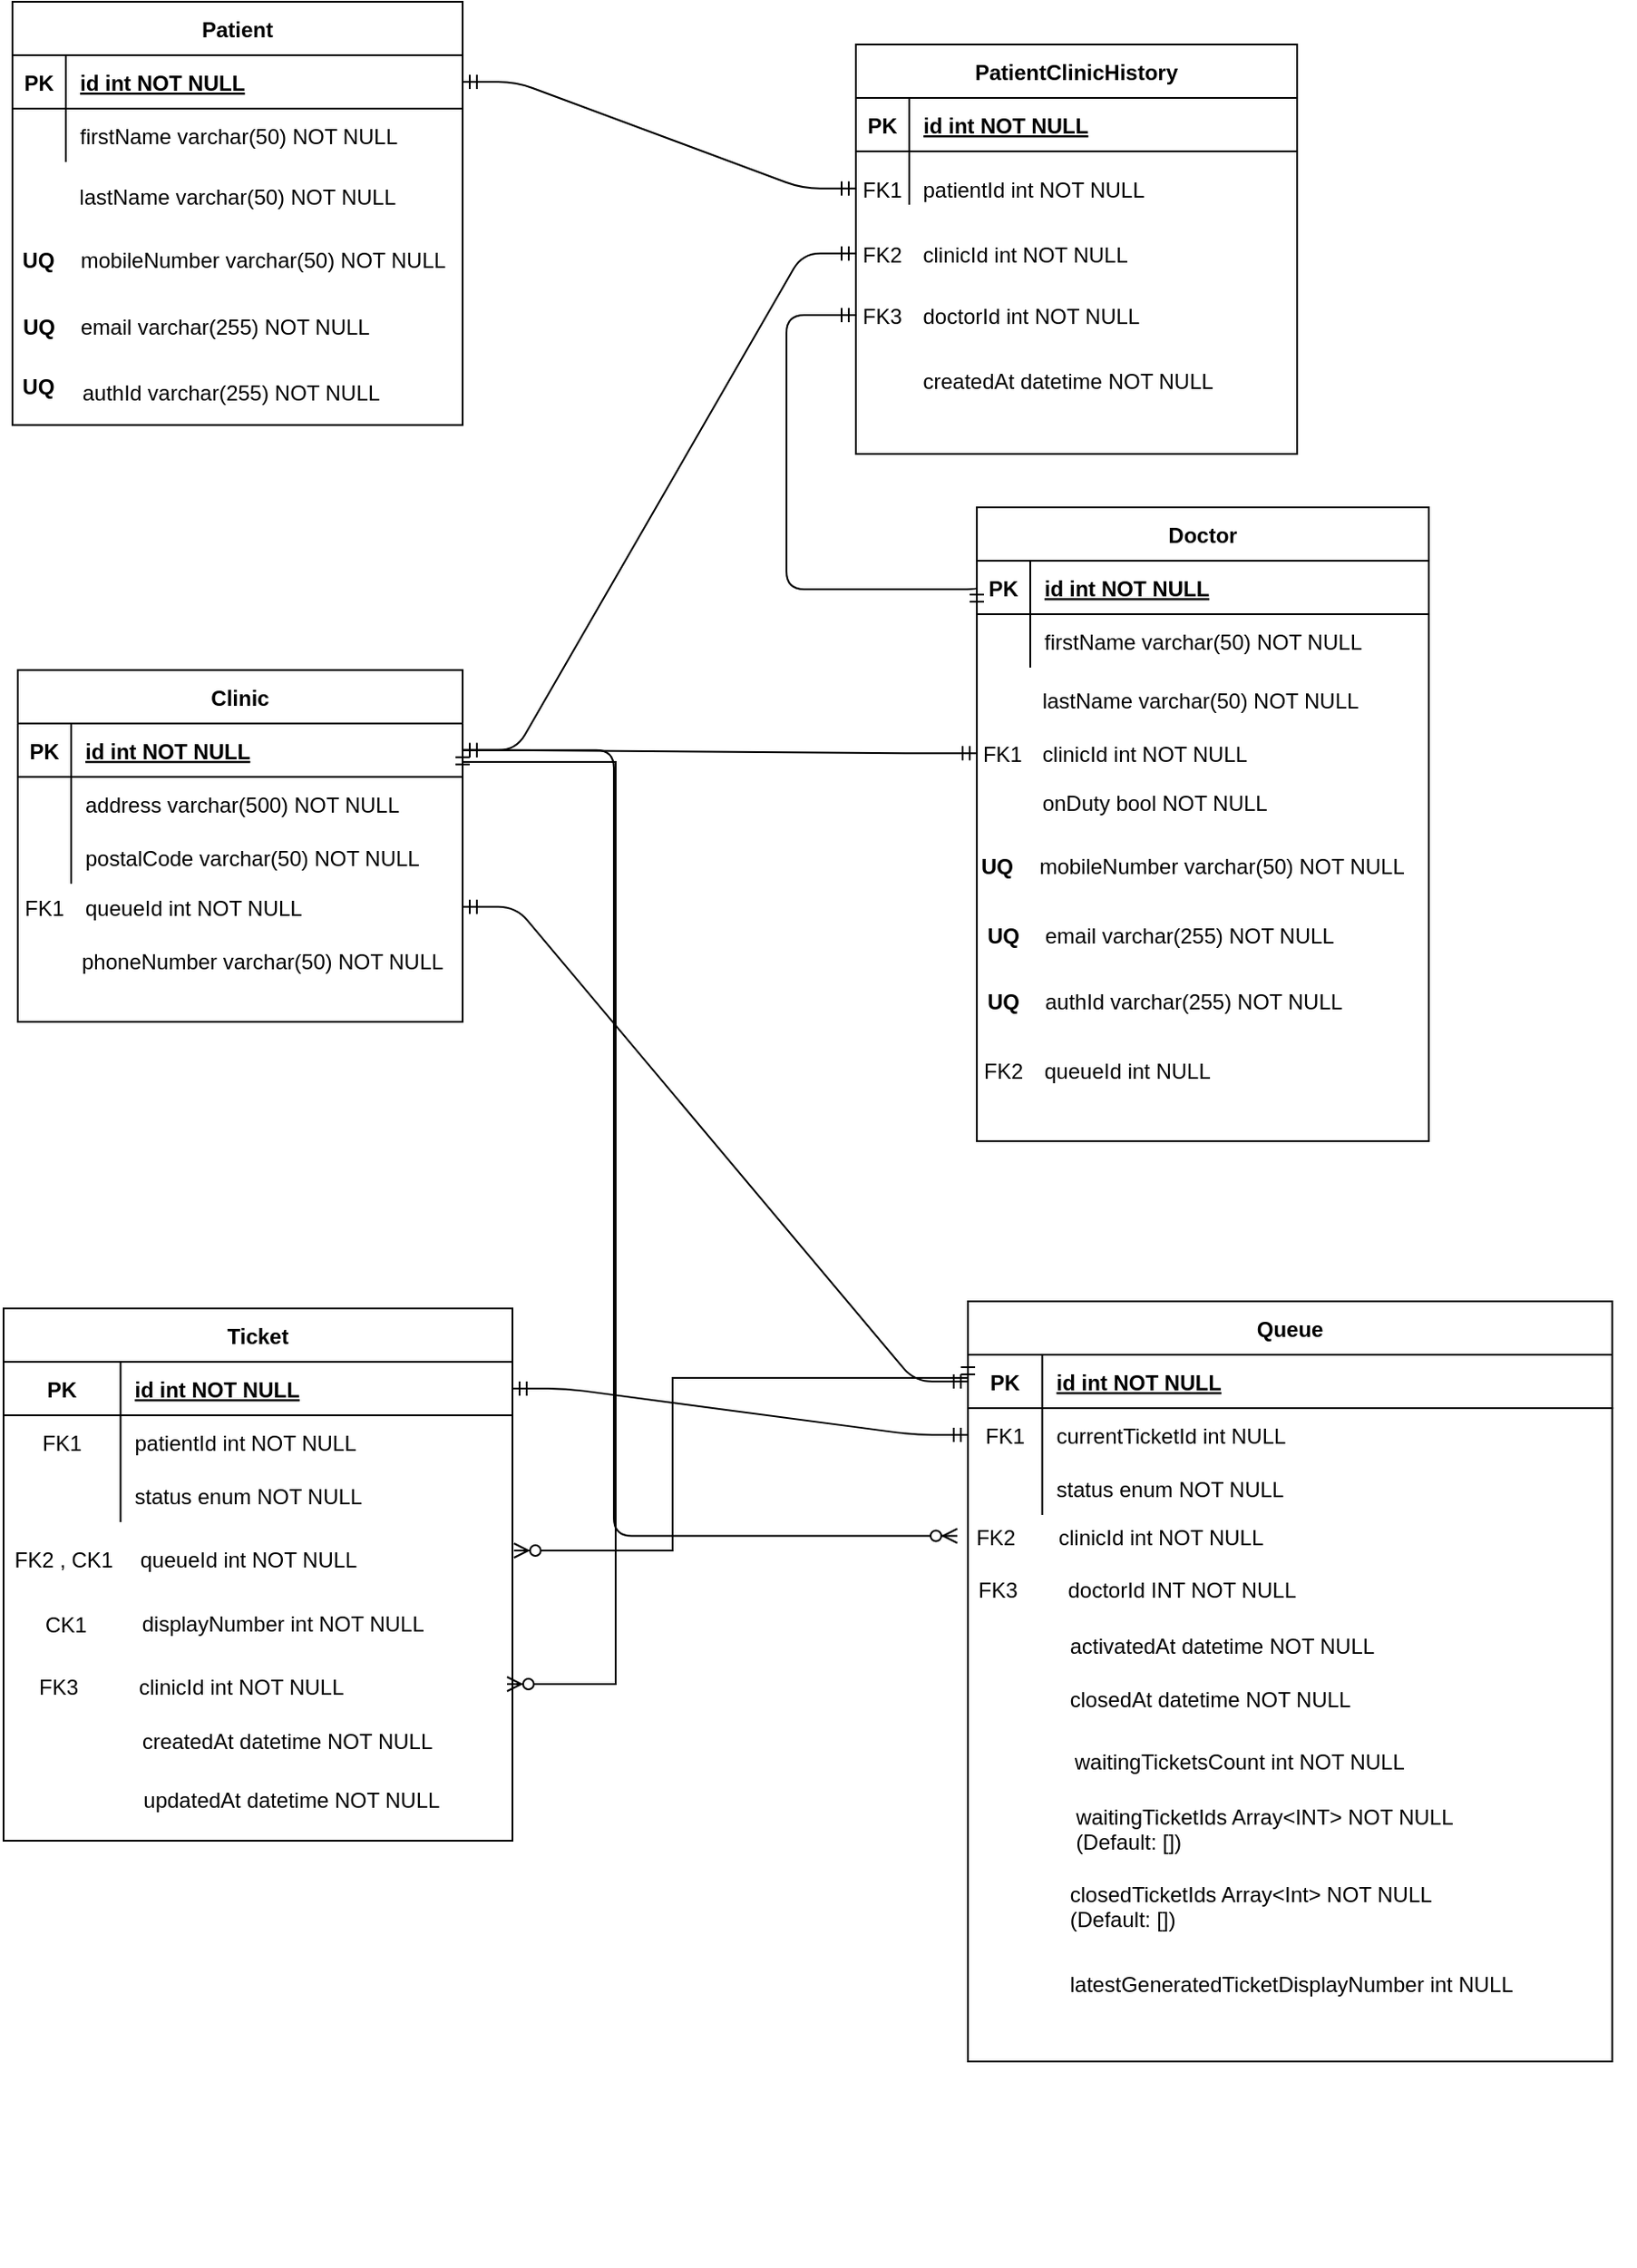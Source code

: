 <mxfile version="14.6.9" type="device"><diagram id="R2lEEEUBdFMjLlhIrx00" name="Page-1"><mxGraphModel dx="1426" dy="803" grid="0" gridSize="10" guides="1" tooltips="1" connect="1" arrows="1" fold="1" page="1" pageScale="1" pageWidth="3300" pageHeight="4681" background="none" math="0" shadow="0" extFonts="Permanent Marker^https://fonts.googleapis.com/css?family=Permanent+Marker"><root><mxCell id="0"/><mxCell id="1" parent="0"/><mxCell id="0xc66y111CtI0lc8dVSm-41" value="" style="group" parent="1" vertex="1" connectable="0"><mxGeometry x="582" y="332" width="255" height="417" as="geometry"/></mxCell><mxCell id="C-vyLk0tnHw3VtMMgP7b-13" value="Doctor" style="shape=table;startSize=30;container=1;collapsible=1;childLayout=tableLayout;fixedRows=1;rowLines=0;fontStyle=1;align=center;resizeLast=1;" parent="0xc66y111CtI0lc8dVSm-41" vertex="1"><mxGeometry width="254" height="356" as="geometry"/></mxCell><mxCell id="C-vyLk0tnHw3VtMMgP7b-14" value="" style="shape=partialRectangle;collapsible=0;dropTarget=0;pointerEvents=0;fillColor=none;points=[[0,0.5],[1,0.5]];portConstraint=eastwest;top=0;left=0;right=0;bottom=1;" parent="C-vyLk0tnHw3VtMMgP7b-13" vertex="1"><mxGeometry y="30" width="254" height="30" as="geometry"/></mxCell><mxCell id="C-vyLk0tnHw3VtMMgP7b-15" value="PK" style="shape=partialRectangle;overflow=hidden;connectable=0;fillColor=none;top=0;left=0;bottom=0;right=0;fontStyle=1;" parent="C-vyLk0tnHw3VtMMgP7b-14" vertex="1"><mxGeometry width="30" height="30" as="geometry"/></mxCell><mxCell id="C-vyLk0tnHw3VtMMgP7b-16" value="id int NOT NULL " style="shape=partialRectangle;overflow=hidden;connectable=0;fillColor=none;top=0;left=0;bottom=0;right=0;align=left;spacingLeft=6;fontStyle=5;" parent="C-vyLk0tnHw3VtMMgP7b-14" vertex="1"><mxGeometry x="30" width="224" height="30" as="geometry"/></mxCell><mxCell id="C-vyLk0tnHw3VtMMgP7b-17" value="" style="shape=partialRectangle;collapsible=0;dropTarget=0;pointerEvents=0;fillColor=none;points=[[0,0.5],[1,0.5]];portConstraint=eastwest;top=0;left=0;right=0;bottom=0;" parent="C-vyLk0tnHw3VtMMgP7b-13" vertex="1"><mxGeometry y="60" width="254" height="30" as="geometry"/></mxCell><mxCell id="C-vyLk0tnHw3VtMMgP7b-18" value="" style="shape=partialRectangle;overflow=hidden;connectable=0;fillColor=none;top=0;left=0;bottom=0;right=0;" parent="C-vyLk0tnHw3VtMMgP7b-17" vertex="1"><mxGeometry width="30" height="30" as="geometry"/></mxCell><mxCell id="C-vyLk0tnHw3VtMMgP7b-19" value="firstName varchar(50) NOT NULL" style="shape=partialRectangle;overflow=hidden;connectable=0;fillColor=none;top=0;left=0;bottom=0;right=0;align=left;spacingLeft=6;" parent="C-vyLk0tnHw3VtMMgP7b-17" vertex="1"><mxGeometry x="30" width="224" height="30" as="geometry"/></mxCell><mxCell id="0xc66y111CtI0lc8dVSm-70" value="" style="shape=partialRectangle;collapsible=0;dropTarget=0;pointerEvents=0;fillColor=none;points=[[0,0.5],[1,0.5]];portConstraint=eastwest;top=0;left=0;right=0;bottom=0;" parent="0xc66y111CtI0lc8dVSm-41" vertex="1"><mxGeometry y="202.524" width="250.0" height="54.736" as="geometry"/></mxCell><mxCell id="0xc66y111CtI0lc8dVSm-71" value="" style="shape=partialRectangle;overflow=hidden;connectable=0;fillColor=none;top=0;left=0;bottom=0;right=0;" parent="0xc66y111CtI0lc8dVSm-70" vertex="1"><mxGeometry width="30.0" height="54.736" as="geometry"/></mxCell><mxCell id="0xc66y111CtI0lc8dVSm-72" value="onDuty bool NOT NULL" style="shape=partialRectangle;overflow=hidden;connectable=0;fillColor=none;top=0;left=0;bottom=0;right=0;align=left;spacingLeft=6;" parent="0xc66y111CtI0lc8dVSm-41" vertex="1"><mxGeometry x="28.84" y="149" width="220" height="33" as="geometry"/></mxCell><mxCell id="m4LKJINnu7kDZ9UjBadk-30" value="lastName varchar(50) NOT NULL" style="shape=partialRectangle;overflow=hidden;connectable=0;fillColor=none;top=0;left=0;bottom=0;right=0;align=left;spacingLeft=6;" parent="0xc66y111CtI0lc8dVSm-41" vertex="1"><mxGeometry x="28.84" y="92" width="210.16" height="32.3" as="geometry"/></mxCell><mxCell id="0xc66y111CtI0lc8dVSm-27" value="" style="shape=partialRectangle;collapsible=0;dropTarget=0;pointerEvents=0;fillColor=none;points=[[0,0.5],[1,0.5]];portConstraint=eastwest;top=0;left=0;right=0;bottom=0;" parent="0xc66y111CtI0lc8dVSm-41" vertex="1"><mxGeometry y="119.32" width="241" height="37.68" as="geometry"/></mxCell><mxCell id="0xc66y111CtI0lc8dVSm-28" value="FK1" style="shape=partialRectangle;overflow=hidden;connectable=0;fillColor=none;top=0;left=0;bottom=0;right=0;" parent="0xc66y111CtI0lc8dVSm-27" vertex="1"><mxGeometry width="28.92" height="37.68" as="geometry"/></mxCell><mxCell id="0xc66y111CtI0lc8dVSm-29" value="clinicId int NOT NULL" style="shape=partialRectangle;overflow=hidden;connectable=0;fillColor=none;top=0;left=0;bottom=0;right=0;align=left;spacingLeft=6;" parent="0xc66y111CtI0lc8dVSm-27" vertex="1"><mxGeometry x="28.92" width="212.08" height="37.68" as="geometry"/></mxCell><mxCell id="m4LKJINnu7kDZ9UjBadk-37" value="" style="group" parent="0xc66y111CtI0lc8dVSm-41" vertex="1" connectable="0"><mxGeometry x="-3.48" y="182" width="252.32" height="38" as="geometry"/></mxCell><mxCell id="m4LKJINnu7kDZ9UjBadk-34" value="UQ" style="shape=partialRectangle;overflow=hidden;connectable=0;fillColor=none;top=0;left=0;bottom=0;right=0;fontStyle=1;" parent="m4LKJINnu7kDZ9UjBadk-37" vertex="1"><mxGeometry y="3.744" width="30.0" height="30.522" as="geometry"/></mxCell><mxCell id="m4LKJINnu7kDZ9UjBadk-31" value="mobileNumber varchar(50) NOT NULL" style="shape=partialRectangle;overflow=hidden;connectable=0;fillColor=none;top=0;left=0;bottom=0;right=0;align=left;spacingLeft=6;" parent="m4LKJINnu7kDZ9UjBadk-37" vertex="1"><mxGeometry x="30.68" width="221.64" height="38.0" as="geometry"/></mxCell><mxCell id="m4LKJINnu7kDZ9UjBadk-38" value="" style="group" parent="0xc66y111CtI0lc8dVSm-41" vertex="1" connectable="0"><mxGeometry y="220" width="252" height="40" as="geometry"/></mxCell><mxCell id="m4LKJINnu7kDZ9UjBadk-35" value="UQ" style="shape=partialRectangle;overflow=hidden;connectable=0;fillColor=none;top=0;left=0;bottom=0;right=0;fontStyle=1;" parent="m4LKJINnu7kDZ9UjBadk-38" vertex="1"><mxGeometry y="3.941" width="30.0" height="32.129" as="geometry"/></mxCell><mxCell id="m4LKJINnu7kDZ9UjBadk-32" value="email varchar(255) NOT NULL" style="shape=partialRectangle;overflow=hidden;connectable=0;fillColor=none;top=0;left=0;bottom=0;right=0;align=left;spacingLeft=6;" parent="m4LKJINnu7kDZ9UjBadk-38" vertex="1"><mxGeometry x="30.36" width="221.64" height="40.0" as="geometry"/></mxCell><mxCell id="m4LKJINnu7kDZ9UjBadk-40" value="" style="group" parent="0xc66y111CtI0lc8dVSm-41" vertex="1" connectable="0"><mxGeometry y="257.26" width="252" height="39.74" as="geometry"/></mxCell><mxCell id="m4LKJINnu7kDZ9UjBadk-41" value="UQ" style="shape=partialRectangle;overflow=hidden;connectable=0;fillColor=none;top=0;left=0;bottom=0;right=0;fontStyle=1;" parent="m4LKJINnu7kDZ9UjBadk-40" vertex="1"><mxGeometry y="3.915" width="30.0" height="31.92" as="geometry"/></mxCell><mxCell id="m4LKJINnu7kDZ9UjBadk-42" value="authId varchar(255) NOT NULL" style="shape=partialRectangle;overflow=hidden;connectable=0;fillColor=none;top=0;left=0;bottom=0;right=0;align=left;spacingLeft=6;" parent="m4LKJINnu7kDZ9UjBadk-40" vertex="1"><mxGeometry x="30.36" width="221.64" height="39.74" as="geometry"/></mxCell><mxCell id="JyxU0zT48gRpQ07B7Smg-12" value="" style="shape=partialRectangle;collapsible=0;dropTarget=0;pointerEvents=0;fillColor=none;points=[[0,0.5],[1,0.5]];portConstraint=eastwest;top=0;left=0;right=0;bottom=0;" parent="0xc66y111CtI0lc8dVSm-41" vertex="1"><mxGeometry y="297.004" width="250.0" height="37.642" as="geometry"/></mxCell><mxCell id="JyxU0zT48gRpQ07B7Smg-13" value="FK2" style="shape=partialRectangle;overflow=hidden;connectable=0;fillColor=none;top=0;left=0;bottom=0;right=0;" parent="JyxU0zT48gRpQ07B7Smg-12" vertex="1"><mxGeometry width="30.0" height="37.642" as="geometry"/></mxCell><mxCell id="JyxU0zT48gRpQ07B7Smg-14" value="queueId int NULL" style="shape=partialRectangle;overflow=hidden;connectable=0;fillColor=none;top=0;left=0;bottom=0;right=0;align=left;spacingLeft=6;" parent="JyxU0zT48gRpQ07B7Smg-12" vertex="1"><mxGeometry x="30.0" width="220.0" height="37.642" as="geometry"/></mxCell><mxCell id="0xc66y111CtI0lc8dVSm-45" value="" style="group" parent="1" vertex="1" connectable="0"><mxGeometry x="42" y="450" width="251" height="171" as="geometry"/></mxCell><mxCell id="0tW-uHrBSoUEflWpBn4L-4" value="" style="group" parent="0xc66y111CtI0lc8dVSm-45" vertex="1" connectable="0"><mxGeometry x="-1" y="-26.563" width="252" height="197.563" as="geometry"/></mxCell><mxCell id="C-vyLk0tnHw3VtMMgP7b-2" value="Clinic" style="shape=table;startSize=30;container=1;collapsible=1;childLayout=tableLayout;fixedRows=1;rowLines=0;fontStyle=1;align=center;resizeLast=1;" parent="0tW-uHrBSoUEflWpBn4L-4" vertex="1"><mxGeometry x="2" width="250" height="197.563" as="geometry"/></mxCell><mxCell id="C-vyLk0tnHw3VtMMgP7b-3" value="" style="shape=partialRectangle;collapsible=0;dropTarget=0;pointerEvents=0;fillColor=none;points=[[0,0.5],[1,0.5]];portConstraint=eastwest;top=0;left=0;right=0;bottom=1;" parent="C-vyLk0tnHw3VtMMgP7b-2" vertex="1"><mxGeometry y="30" width="250" height="30" as="geometry"/></mxCell><mxCell id="C-vyLk0tnHw3VtMMgP7b-4" value="PK" style="shape=partialRectangle;overflow=hidden;connectable=0;fillColor=none;top=0;left=0;bottom=0;right=0;fontStyle=1;" parent="C-vyLk0tnHw3VtMMgP7b-3" vertex="1"><mxGeometry width="30" height="30" as="geometry"/></mxCell><mxCell id="C-vyLk0tnHw3VtMMgP7b-5" value="id int NOT NULL " style="shape=partialRectangle;overflow=hidden;connectable=0;fillColor=none;top=0;left=0;bottom=0;right=0;align=left;spacingLeft=6;fontStyle=5;" parent="C-vyLk0tnHw3VtMMgP7b-3" vertex="1"><mxGeometry x="30" width="220" height="30" as="geometry"/></mxCell><mxCell id="C-vyLk0tnHw3VtMMgP7b-6" value="" style="shape=partialRectangle;collapsible=0;dropTarget=0;pointerEvents=0;fillColor=none;points=[[0,0.5],[1,0.5]];portConstraint=eastwest;top=0;left=0;right=0;bottom=0;" parent="C-vyLk0tnHw3VtMMgP7b-2" vertex="1"><mxGeometry y="60" width="250" height="30" as="geometry"/></mxCell><mxCell id="C-vyLk0tnHw3VtMMgP7b-7" value="" style="shape=partialRectangle;overflow=hidden;connectable=0;fillColor=none;top=0;left=0;bottom=0;right=0;" parent="C-vyLk0tnHw3VtMMgP7b-6" vertex="1"><mxGeometry width="30" height="30" as="geometry"/></mxCell><mxCell id="C-vyLk0tnHw3VtMMgP7b-8" value="address varchar(500) NOT NULL" style="shape=partialRectangle;overflow=hidden;connectable=0;fillColor=none;top=0;left=0;bottom=0;right=0;align=left;spacingLeft=6;" parent="C-vyLk0tnHw3VtMMgP7b-6" vertex="1"><mxGeometry x="30" width="220" height="30" as="geometry"/></mxCell><mxCell id="C-vyLk0tnHw3VtMMgP7b-9" value="" style="shape=partialRectangle;collapsible=0;dropTarget=0;pointerEvents=0;fillColor=none;points=[[0,0.5],[1,0.5]];portConstraint=eastwest;top=0;left=0;right=0;bottom=0;" parent="C-vyLk0tnHw3VtMMgP7b-2" vertex="1"><mxGeometry y="90" width="250" height="30" as="geometry"/></mxCell><mxCell id="C-vyLk0tnHw3VtMMgP7b-10" value="" style="shape=partialRectangle;overflow=hidden;connectable=0;fillColor=none;top=0;left=0;bottom=0;right=0;" parent="C-vyLk0tnHw3VtMMgP7b-9" vertex="1"><mxGeometry width="30" height="30" as="geometry"/></mxCell><mxCell id="C-vyLk0tnHw3VtMMgP7b-11" value="postalCode varchar(50) NOT NULL" style="shape=partialRectangle;overflow=hidden;connectable=0;fillColor=none;top=0;left=0;bottom=0;right=0;align=left;spacingLeft=6;" parent="C-vyLk0tnHw3VtMMgP7b-9" vertex="1"><mxGeometry x="30" width="220" height="30" as="geometry"/></mxCell><mxCell id="0tW-uHrBSoUEflWpBn4L-1" value="" style="shape=partialRectangle;collapsible=0;dropTarget=0;pointerEvents=0;fillColor=none;points=[[0,0.5],[1,0.5]];portConstraint=eastwest;top=0;left=0;right=0;bottom=0;" parent="0tW-uHrBSoUEflWpBn4L-4" vertex="1"><mxGeometry y="148.563" width="250" height="29.341" as="geometry"/></mxCell><mxCell id="0tW-uHrBSoUEflWpBn4L-2" value="" style="shape=partialRectangle;overflow=hidden;connectable=0;fillColor=none;top=0;left=0;bottom=0;right=0;" parent="0tW-uHrBSoUEflWpBn4L-1" vertex="1"><mxGeometry width="30" height="29.341" as="geometry"/></mxCell><mxCell id="0tW-uHrBSoUEflWpBn4L-3" value="phoneNumber varchar(50) NOT NULL" style="shape=partialRectangle;overflow=hidden;connectable=0;fillColor=none;top=0;left=0;bottom=0;right=0;align=left;spacingLeft=6;" parent="0tW-uHrBSoUEflWpBn4L-1" vertex="1"><mxGeometry x="30" width="220" height="29.341" as="geometry"/></mxCell><mxCell id="0xc66y111CtI0lc8dVSm-46" value="" style="shape=partialRectangle;collapsible=0;dropTarget=0;pointerEvents=0;fillColor=none;points=[[0,0.5],[1,0.5]];portConstraint=eastwest;top=0;left=0;right=0;bottom=0;" parent="0tW-uHrBSoUEflWpBn4L-4" vertex="1"><mxGeometry x="2" y="117.37" width="250" height="31.194" as="geometry"/></mxCell><mxCell id="0xc66y111CtI0lc8dVSm-47" value="FK1" style="shape=partialRectangle;overflow=hidden;connectable=0;fillColor=none;top=0;left=0;bottom=0;right=0;" parent="0xc66y111CtI0lc8dVSm-46" vertex="1"><mxGeometry width="30" height="31.194" as="geometry"/></mxCell><mxCell id="0xc66y111CtI0lc8dVSm-48" value="queueId int NOT NULL" style="shape=partialRectangle;overflow=hidden;connectable=0;fillColor=none;top=0;left=0;bottom=0;right=0;align=left;spacingLeft=6;" parent="0xc66y111CtI0lc8dVSm-46" vertex="1"><mxGeometry x="30" width="220" height="31.194" as="geometry"/></mxCell><mxCell id="0xc66y111CtI0lc8dVSm-55" value="" style="group" parent="1" vertex="1" connectable="0"><mxGeometry x="514" y="72" width="248" height="230.0" as="geometry"/></mxCell><mxCell id="m4LKJINnu7kDZ9UjBadk-14" value="" style="group" parent="0xc66y111CtI0lc8dVSm-55" vertex="1" connectable="0"><mxGeometry width="248" height="230.0" as="geometry"/></mxCell><mxCell id="0xc66y111CtI0lc8dVSm-31" value="PatientClinicHistory" style="shape=table;startSize=30;container=1;collapsible=1;childLayout=tableLayout;fixedRows=1;rowLines=0;fontStyle=1;align=center;resizeLast=1;" parent="m4LKJINnu7kDZ9UjBadk-14" vertex="1"><mxGeometry width="248" height="230.0" as="geometry"/></mxCell><mxCell id="0xc66y111CtI0lc8dVSm-32" value="" style="shape=partialRectangle;collapsible=0;dropTarget=0;pointerEvents=0;fillColor=none;points=[[0,0.5],[1,0.5]];portConstraint=eastwest;top=0;left=0;right=0;bottom=1;" parent="0xc66y111CtI0lc8dVSm-31" vertex="1"><mxGeometry y="30" width="248" height="30" as="geometry"/></mxCell><mxCell id="0xc66y111CtI0lc8dVSm-33" value="PK" style="shape=partialRectangle;overflow=hidden;connectable=0;fillColor=none;top=0;left=0;bottom=0;right=0;fontStyle=1;" parent="0xc66y111CtI0lc8dVSm-32" vertex="1"><mxGeometry width="30" height="30" as="geometry"/></mxCell><mxCell id="0xc66y111CtI0lc8dVSm-34" value="id int NOT NULL " style="shape=partialRectangle;overflow=hidden;connectable=0;fillColor=none;top=0;left=0;bottom=0;right=0;align=left;spacingLeft=6;fontStyle=5;" parent="0xc66y111CtI0lc8dVSm-32" vertex="1"><mxGeometry x="30" width="218" height="30" as="geometry"/></mxCell><mxCell id="0xc66y111CtI0lc8dVSm-35" value="" style="shape=partialRectangle;collapsible=0;dropTarget=0;pointerEvents=0;fillColor=none;points=[[0,0.5],[1,0.5]];portConstraint=eastwest;top=0;left=0;right=0;bottom=0;" parent="0xc66y111CtI0lc8dVSm-31" vertex="1"><mxGeometry y="60" width="248" height="30" as="geometry"/></mxCell><mxCell id="0xc66y111CtI0lc8dVSm-36" value="" style="shape=partialRectangle;overflow=hidden;connectable=0;fillColor=none;top=0;left=0;bottom=0;right=0;" parent="0xc66y111CtI0lc8dVSm-35" vertex="1"><mxGeometry width="30" height="30" as="geometry"/></mxCell><mxCell id="0xc66y111CtI0lc8dVSm-37" value="" style="shape=partialRectangle;overflow=hidden;connectable=0;fillColor=none;top=0;left=0;bottom=0;right=0;align=left;spacingLeft=6;" parent="0xc66y111CtI0lc8dVSm-35" vertex="1"><mxGeometry x="30" width="218" height="30" as="geometry"/></mxCell><mxCell id="0xc66y111CtI0lc8dVSm-49" value="" style="shape=partialRectangle;collapsible=0;dropTarget=0;pointerEvents=0;fillColor=none;points=[[0,0.5],[1,0.5]];portConstraint=eastwest;top=0;left=0;right=0;bottom=0;" parent="m4LKJINnu7kDZ9UjBadk-14" vertex="1"><mxGeometry y="60.995" width="248" height="39.719" as="geometry"/></mxCell><mxCell id="0xc66y111CtI0lc8dVSm-50" value="FK1" style="shape=partialRectangle;overflow=hidden;connectable=0;fillColor=none;top=0;left=0;bottom=0;right=0;" parent="0xc66y111CtI0lc8dVSm-49" vertex="1"><mxGeometry width="29.76" height="39.719" as="geometry"/></mxCell><mxCell id="0xc66y111CtI0lc8dVSm-51" value="patientId int NOT NULL" style="shape=partialRectangle;overflow=hidden;connectable=0;fillColor=none;top=0;left=0;bottom=0;right=0;align=left;spacingLeft=6;" parent="0xc66y111CtI0lc8dVSm-49" vertex="1"><mxGeometry x="29.76" width="218.24" height="39.719" as="geometry"/></mxCell><mxCell id="0xc66y111CtI0lc8dVSm-52" value="" style="shape=partialRectangle;collapsible=0;dropTarget=0;pointerEvents=0;fillColor=none;points=[[0,0.5],[1,0.5]];portConstraint=eastwest;top=0;left=0;right=0;bottom=0;" parent="m4LKJINnu7kDZ9UjBadk-14" vertex="1"><mxGeometry y="100.714" width="248" height="33.253" as="geometry"/></mxCell><mxCell id="0xc66y111CtI0lc8dVSm-53" value="FK2" style="shape=partialRectangle;overflow=hidden;connectable=0;fillColor=none;top=0;left=0;bottom=0;right=0;" parent="0xc66y111CtI0lc8dVSm-52" vertex="1"><mxGeometry width="29.76" height="33.253" as="geometry"/></mxCell><mxCell id="0xc66y111CtI0lc8dVSm-54" value="clinicId int NOT NULL" style="shape=partialRectangle;overflow=hidden;connectable=0;fillColor=none;top=0;left=0;bottom=0;right=0;align=left;spacingLeft=6;" parent="0xc66y111CtI0lc8dVSm-52" vertex="1"><mxGeometry x="29.76" width="218.24" height="33.253" as="geometry"/></mxCell><mxCell id="0xc66y111CtI0lc8dVSm-85" value="" style="shape=partialRectangle;collapsible=0;dropTarget=0;pointerEvents=0;fillColor=none;points=[[0,0.5],[1,0.5]];portConstraint=eastwest;top=0;left=0;right=0;bottom=0;" parent="m4LKJINnu7kDZ9UjBadk-14" vertex="1"><mxGeometry y="133.967" width="248" height="36.024" as="geometry"/></mxCell><mxCell id="0xc66y111CtI0lc8dVSm-86" value="FK3" style="shape=partialRectangle;overflow=hidden;connectable=0;fillColor=none;top=0;left=0;bottom=0;right=0;" parent="0xc66y111CtI0lc8dVSm-85" vertex="1"><mxGeometry width="29.76" height="36.024" as="geometry"/></mxCell><mxCell id="0xc66y111CtI0lc8dVSm-87" value="doctorId int NOT NULL" style="shape=partialRectangle;overflow=hidden;connectable=0;fillColor=none;top=0;left=0;bottom=0;right=0;align=left;spacingLeft=6;" parent="0xc66y111CtI0lc8dVSm-85" vertex="1"><mxGeometry x="29.76" width="218.24" height="36.024" as="geometry"/></mxCell><mxCell id="m4LKJINnu7kDZ9UjBadk-11" value="" style="shape=partialRectangle;collapsible=0;dropTarget=0;pointerEvents=0;fillColor=none;points=[[0,0.5],[1,0.5]];portConstraint=eastwest;top=0;left=0;right=0;bottom=0;" parent="m4LKJINnu7kDZ9UjBadk-14" vertex="1"><mxGeometry y="173.001" width="248" height="31.406" as="geometry"/></mxCell><mxCell id="m4LKJINnu7kDZ9UjBadk-12" value="" style="shape=partialRectangle;overflow=hidden;connectable=0;fillColor=none;top=0;left=0;bottom=0;right=0;" parent="m4LKJINnu7kDZ9UjBadk-11" vertex="1"><mxGeometry width="29.76" height="31.406" as="geometry"/></mxCell><mxCell id="m4LKJINnu7kDZ9UjBadk-13" value="createdAt datetime NOT NULL" style="shape=partialRectangle;overflow=hidden;connectable=0;fillColor=none;top=0;left=0;bottom=0;right=0;align=left;spacingLeft=6;" parent="m4LKJINnu7kDZ9UjBadk-11" vertex="1"><mxGeometry x="29.76" width="218.24" height="31.406" as="geometry"/></mxCell><mxCell id="0xc66y111CtI0lc8dVSm-56" value="" style="group" parent="1" vertex="1" connectable="0"><mxGeometry x="577" y="778" width="374" height="427" as="geometry"/></mxCell><mxCell id="0xc66y111CtI0lc8dVSm-57" value="Queue" style="shape=table;startSize=30;container=1;collapsible=1;childLayout=tableLayout;fixedRows=1;rowLines=0;fontStyle=1;align=center;resizeLast=1;" parent="0xc66y111CtI0lc8dVSm-56" vertex="1"><mxGeometry width="362.113" height="426.997" as="geometry"/></mxCell><mxCell id="0xc66y111CtI0lc8dVSm-58" value="" style="shape=partialRectangle;collapsible=0;dropTarget=0;pointerEvents=0;fillColor=none;points=[[0,0.5],[1,0.5]];portConstraint=eastwest;top=0;left=0;right=0;bottom=1;" parent="0xc66y111CtI0lc8dVSm-57" vertex="1"><mxGeometry y="30" width="362.113" height="30" as="geometry"/></mxCell><mxCell id="0xc66y111CtI0lc8dVSm-59" value="PK" style="shape=partialRectangle;overflow=hidden;connectable=0;fillColor=none;top=0;left=0;bottom=0;right=0;fontStyle=1;" parent="0xc66y111CtI0lc8dVSm-58" vertex="1"><mxGeometry width="41.75" height="30" as="geometry"/></mxCell><mxCell id="0xc66y111CtI0lc8dVSm-60" value="id int NOT NULL " style="shape=partialRectangle;overflow=hidden;connectable=0;fillColor=none;top=0;left=0;bottom=0;right=0;align=left;spacingLeft=6;fontStyle=5;" parent="0xc66y111CtI0lc8dVSm-58" vertex="1"><mxGeometry x="41.75" width="320.363" height="30" as="geometry"/></mxCell><mxCell id="0xc66y111CtI0lc8dVSm-61" value="" style="shape=partialRectangle;collapsible=0;dropTarget=0;pointerEvents=0;fillColor=none;points=[[0,0.5],[1,0.5]];portConstraint=eastwest;top=0;left=0;right=0;bottom=0;" parent="0xc66y111CtI0lc8dVSm-57" vertex="1"><mxGeometry y="60" width="362.113" height="30" as="geometry"/></mxCell><mxCell id="0xc66y111CtI0lc8dVSm-62" value="FK1" style="shape=partialRectangle;overflow=hidden;connectable=0;fillColor=none;top=0;left=0;bottom=0;right=0;" parent="0xc66y111CtI0lc8dVSm-61" vertex="1"><mxGeometry width="41.75" height="30" as="geometry"/></mxCell><mxCell id="0xc66y111CtI0lc8dVSm-63" value="currentTicketId int NULL" style="shape=partialRectangle;overflow=hidden;connectable=0;fillColor=none;top=0;left=0;bottom=0;right=0;align=left;spacingLeft=6;" parent="0xc66y111CtI0lc8dVSm-61" vertex="1"><mxGeometry x="41.75" width="320.363" height="30" as="geometry"/></mxCell><mxCell id="0xc66y111CtI0lc8dVSm-64" value="" style="shape=partialRectangle;collapsible=0;dropTarget=0;pointerEvents=0;fillColor=none;points=[[0,0.5],[1,0.5]];portConstraint=eastwest;top=0;left=0;right=0;bottom=0;" parent="0xc66y111CtI0lc8dVSm-57" vertex="1"><mxGeometry y="90" width="362.113" height="30" as="geometry"/></mxCell><mxCell id="0xc66y111CtI0lc8dVSm-65" value="" style="shape=partialRectangle;overflow=hidden;connectable=0;fillColor=none;top=0;left=0;bottom=0;right=0;" parent="0xc66y111CtI0lc8dVSm-64" vertex="1"><mxGeometry width="41.75" height="30" as="geometry"/></mxCell><mxCell id="0xc66y111CtI0lc8dVSm-66" value="status enum NOT NULL" style="shape=partialRectangle;overflow=hidden;connectable=0;fillColor=none;top=0;left=0;bottom=0;right=0;align=left;spacingLeft=6;" parent="0xc66y111CtI0lc8dVSm-64" vertex="1"><mxGeometry x="41.75" width="320.363" height="30" as="geometry"/></mxCell><mxCell id="JyxU0zT48gRpQ07B7Smg-2" value="" style="shape=partialRectangle;collapsible=0;dropTarget=0;pointerEvents=0;fillColor=none;points=[[0,0.5],[1,0.5]];portConstraint=eastwest;top=0;left=0;right=0;bottom=0;" parent="0xc66y111CtI0lc8dVSm-56" vertex="1"><mxGeometry x="11.887" y="194.245" width="362.113" height="44.766" as="geometry"/></mxCell><mxCell id="JyxU0zT48gRpQ07B7Smg-78" value="" style="group" parent="0xc66y111CtI0lc8dVSm-56" vertex="1" connectable="0"><mxGeometry x="-5.997" y="106.996" width="376.641" height="49.514" as="geometry"/></mxCell><mxCell id="0xc66y111CtI0lc8dVSm-67" value="" style="shape=partialRectangle;collapsible=0;dropTarget=0;pointerEvents=0;fillColor=none;points=[[0,0.5],[1,0.5]];portConstraint=eastwest;top=0;left=0;right=0;bottom=0;" parent="JyxU0zT48gRpQ07B7Smg-78" vertex="1"><mxGeometry width="362.113" height="49.514" as="geometry"/></mxCell><mxCell id="0xc66y111CtI0lc8dVSm-68" value="FK2" style="shape=partialRectangle;overflow=hidden;connectable=0;fillColor=none;top=0;left=0;bottom=0;right=0;" parent="0xc66y111CtI0lc8dVSm-67" vertex="1"><mxGeometry width="43.454" height="49.514" as="geometry"/></mxCell><mxCell id="0xc66y111CtI0lc8dVSm-69" value="clinicId int NOT NULL" style="shape=partialRectangle;overflow=hidden;connectable=0;fillColor=none;top=0;left=0;bottom=0;right=0;align=left;spacingLeft=6;" parent="JyxU0zT48gRpQ07B7Smg-78" vertex="1"><mxGeometry x="48.981" y="5.821e-14" width="318.659" height="49.514" as="geometry"/></mxCell><mxCell id="JyxU0zT48gRpQ07B7Smg-77" value="" style="group" parent="0xc66y111CtI0lc8dVSm-56" vertex="1" connectable="0"><mxGeometry x="-3.0" y="139.004" width="361.744" height="44.765" as="geometry"/></mxCell><mxCell id="JyxU0zT48gRpQ07B7Smg-4" value="doctorId INT NOT NULL" style="shape=partialRectangle;overflow=hidden;connectable=0;fillColor=none;top=0;left=0;bottom=0;right=0;align=left;spacingLeft=6;" parent="JyxU0zT48gRpQ07B7Smg-77" vertex="1"><mxGeometry x="51.224" width="310.52" height="44.765" as="geometry"/></mxCell><mxCell id="JyxU0zT48gRpQ07B7Smg-3" value="FK3" style="shape=partialRectangle;overflow=hidden;connectable=0;fillColor=none;top=0;left=0;bottom=0;right=0;" parent="JyxU0zT48gRpQ07B7Smg-77" vertex="1"><mxGeometry width="39.768" height="44.764" as="geometry"/></mxCell><mxCell id="0tW-uHrBSoUEflWpBn4L-9" value="" style="shape=partialRectangle;collapsible=0;dropTarget=0;pointerEvents=0;fillColor=none;points=[[0,0.5],[1,0.5]];portConstraint=eastwest;top=0;left=0;right=0;bottom=0;" parent="0xc66y111CtI0lc8dVSm-56" vertex="1"><mxGeometry x="5.936" y="172.997" width="362.113" height="40.009" as="geometry"/></mxCell><mxCell id="0tW-uHrBSoUEflWpBn4L-10" value="" style="shape=partialRectangle;overflow=hidden;connectable=0;fillColor=none;top=0;left=0;bottom=0;right=0;" parent="0tW-uHrBSoUEflWpBn4L-9" vertex="1"><mxGeometry width="43.454" height="40.009" as="geometry"/></mxCell><mxCell id="0tW-uHrBSoUEflWpBn4L-11" value="activatedAt datetime NOT NULL" style="shape=partialRectangle;overflow=hidden;connectable=0;fillColor=none;top=0;left=0;bottom=0;right=0;align=left;spacingLeft=6;" parent="0tW-uHrBSoUEflWpBn4L-9" vertex="1"><mxGeometry x="43.454" width="318.659" height="40.009" as="geometry"/></mxCell><mxCell id="0tW-uHrBSoUEflWpBn4L-12" value="" style="shape=partialRectangle;collapsible=0;dropTarget=0;pointerEvents=0;fillColor=none;points=[[0,0.5],[1,0.5]];portConstraint=eastwest;top=0;left=0;right=0;bottom=0;" parent="0xc66y111CtI0lc8dVSm-56" vertex="1"><mxGeometry x="5.936" y="200.999" width="362.113" height="43.569" as="geometry"/></mxCell><mxCell id="0tW-uHrBSoUEflWpBn4L-13" value="" style="shape=partialRectangle;overflow=hidden;connectable=0;fillColor=none;top=0;left=0;bottom=0;right=0;" parent="0tW-uHrBSoUEflWpBn4L-12" vertex="1"><mxGeometry width="43.454" height="43.569" as="geometry"/></mxCell><mxCell id="0tW-uHrBSoUEflWpBn4L-14" value="closedAt datetime NOT NULL" style="shape=partialRectangle;overflow=hidden;connectable=0;fillColor=none;top=0;left=0;bottom=0;right=0;align=left;spacingLeft=6;" parent="0tW-uHrBSoUEflWpBn4L-12" vertex="1"><mxGeometry x="43.454" width="318.659" height="43.569" as="geometry"/></mxCell><mxCell id="JyxU0zT48gRpQ07B7Smg-5" value="" style="shape=partialRectangle;collapsible=0;dropTarget=0;pointerEvents=0;fillColor=none;points=[[0,0.5],[1,0.5]];portConstraint=eastwest;top=0;left=0;right=0;bottom=0;" parent="0xc66y111CtI0lc8dVSm-56" vertex="1"><mxGeometry x="8.533" y="236.002" width="362.113" height="43.569" as="geometry"/></mxCell><mxCell id="JyxU0zT48gRpQ07B7Smg-6" value="" style="shape=partialRectangle;overflow=hidden;connectable=0;fillColor=none;top=0;left=0;bottom=0;right=0;" parent="JyxU0zT48gRpQ07B7Smg-5" vertex="1"><mxGeometry width="43.454" height="43.569" as="geometry"/></mxCell><mxCell id="JyxU0zT48gRpQ07B7Smg-7" value="waitingTicketsCount int NOT NULL" style="shape=partialRectangle;overflow=hidden;connectable=0;fillColor=none;top=0;left=0;bottom=0;right=0;align=left;spacingLeft=6;" parent="JyxU0zT48gRpQ07B7Smg-5" vertex="1"><mxGeometry x="43.454" width="318.659" height="43.569" as="geometry"/></mxCell><mxCell id="JyxU0zT48gRpQ07B7Smg-79" value="" style="shape=partialRectangle;collapsible=0;dropTarget=0;pointerEvents=0;fillColor=none;points=[[0,0.5],[1,0.5]];portConstraint=eastwest;top=0;left=0;right=0;bottom=0;" parent="0xc66y111CtI0lc8dVSm-56" vertex="1"><mxGeometry x="9.235" y="274.001" width="362.113" height="43.569" as="geometry"/></mxCell><mxCell id="JyxU0zT48gRpQ07B7Smg-80" value="" style="shape=partialRectangle;overflow=hidden;connectable=0;fillColor=none;top=0;left=0;bottom=0;right=0;" parent="JyxU0zT48gRpQ07B7Smg-79" vertex="1"><mxGeometry width="43.454" height="43.569" as="geometry"/></mxCell><mxCell id="JyxU0zT48gRpQ07B7Smg-81" value="waitingTicketIds Array&lt;INT&gt; NOT NULL&#10;(Default: [])" style="shape=partialRectangle;overflow=hidden;connectable=0;fillColor=none;top=0;left=0;bottom=0;right=0;align=left;spacingLeft=6;" parent="JyxU0zT48gRpQ07B7Smg-79" vertex="1"><mxGeometry x="43.454" width="318.659" height="43.569" as="geometry"/></mxCell><mxCell id="JyxU0zT48gRpQ07B7Smg-8" value="" style="shape=partialRectangle;collapsible=0;dropTarget=0;pointerEvents=0;fillColor=none;points=[[0,0.5],[1,0.5]];portConstraint=eastwest;top=0;left=0;right=0;bottom=0;" parent="0xc66y111CtI0lc8dVSm-56" vertex="1"><mxGeometry x="5.939" y="317.572" width="362.113" height="43.569" as="geometry"/></mxCell><mxCell id="JyxU0zT48gRpQ07B7Smg-9" value="" style="shape=partialRectangle;overflow=hidden;connectable=0;fillColor=none;top=0;left=0;bottom=0;right=0;" parent="JyxU0zT48gRpQ07B7Smg-8" vertex="1"><mxGeometry width="43.454" height="43.569" as="geometry"/></mxCell><mxCell id="JyxU0zT48gRpQ07B7Smg-10" value="closedTicketIds Array&lt;Int&gt; NOT NULL&#10;(Default: [])" style="shape=partialRectangle;overflow=hidden;connectable=0;fillColor=none;top=0;left=0;bottom=0;right=0;align=left;spacingLeft=6;" parent="JyxU0zT48gRpQ07B7Smg-8" vertex="1"><mxGeometry x="43.454" width="318.659" height="43.569" as="geometry"/></mxCell><mxCell id="JyxU0zT48gRpQ07B7Smg-82" value="" style="shape=partialRectangle;collapsible=0;dropTarget=0;pointerEvents=0;fillColor=none;points=[[0,0.5],[1,0.5]];portConstraint=eastwest;top=0;left=0;right=0;bottom=0;" parent="0xc66y111CtI0lc8dVSm-56" vertex="1"><mxGeometry x="5.933" y="361.141" width="362.113" height="43.569" as="geometry"/></mxCell><mxCell id="JyxU0zT48gRpQ07B7Smg-83" value="" style="shape=partialRectangle;overflow=hidden;connectable=0;fillColor=none;top=0;left=0;bottom=0;right=0;" parent="JyxU0zT48gRpQ07B7Smg-82" vertex="1"><mxGeometry width="43.454" height="43.569" as="geometry"/></mxCell><mxCell id="JyxU0zT48gRpQ07B7Smg-84" value="latestGeneratedTicketDisplayNumber int NULL" style="shape=partialRectangle;overflow=hidden;connectable=0;fillColor=none;top=0;left=0;bottom=0;right=0;align=left;spacingLeft=6;" parent="JyxU0zT48gRpQ07B7Smg-82" vertex="1"><mxGeometry x="43.454" width="318.659" height="43.569" as="geometry"/></mxCell><mxCell id="0xc66y111CtI0lc8dVSm-76" value="" style="group" parent="1" vertex="1" connectable="0"><mxGeometry x="35" y="782" width="410" height="537.78" as="geometry"/></mxCell><mxCell id="0xc66y111CtI0lc8dVSm-8" value="Ticket" style="shape=table;startSize=30;container=1;collapsible=1;childLayout=tableLayout;fixedRows=1;rowLines=0;fontStyle=1;align=center;resizeLast=1;" parent="0xc66y111CtI0lc8dVSm-76" vertex="1"><mxGeometry width="285.997" height="299" as="geometry"/></mxCell><mxCell id="0xc66y111CtI0lc8dVSm-9" value="" style="shape=partialRectangle;collapsible=0;dropTarget=0;pointerEvents=0;fillColor=none;points=[[0,0.5],[1,0.5]];portConstraint=eastwest;top=0;left=0;right=0;bottom=1;" parent="0xc66y111CtI0lc8dVSm-8" vertex="1"><mxGeometry y="30" width="285.997" height="30" as="geometry"/></mxCell><mxCell id="0xc66y111CtI0lc8dVSm-10" value="PK" style="shape=partialRectangle;overflow=hidden;connectable=0;fillColor=none;top=0;left=0;bottom=0;right=0;fontStyle=1;" parent="0xc66y111CtI0lc8dVSm-9" vertex="1"><mxGeometry width="65.75" height="30" as="geometry"/></mxCell><mxCell id="0xc66y111CtI0lc8dVSm-11" value="id int NOT NULL " style="shape=partialRectangle;overflow=hidden;connectable=0;fillColor=none;top=0;left=0;bottom=0;right=0;align=left;spacingLeft=6;fontStyle=5;" parent="0xc66y111CtI0lc8dVSm-9" vertex="1"><mxGeometry x="65.75" width="220.247" height="30" as="geometry"/></mxCell><mxCell id="0xc66y111CtI0lc8dVSm-12" value="" style="shape=partialRectangle;collapsible=0;dropTarget=0;pointerEvents=0;fillColor=none;points=[[0,0.5],[1,0.5]];portConstraint=eastwest;top=0;left=0;right=0;bottom=0;" parent="0xc66y111CtI0lc8dVSm-8" vertex="1"><mxGeometry y="60" width="285.997" height="30" as="geometry"/></mxCell><mxCell id="0xc66y111CtI0lc8dVSm-13" value="FK1" style="shape=partialRectangle;overflow=hidden;connectable=0;fillColor=none;top=0;left=0;bottom=0;right=0;" parent="0xc66y111CtI0lc8dVSm-12" vertex="1"><mxGeometry width="65.75" height="30" as="geometry"/></mxCell><mxCell id="0xc66y111CtI0lc8dVSm-14" value="patientId int NOT NULL" style="shape=partialRectangle;overflow=hidden;connectable=0;fillColor=none;top=0;left=0;bottom=0;right=0;align=left;spacingLeft=6;" parent="0xc66y111CtI0lc8dVSm-12" vertex="1"><mxGeometry x="65.75" width="220.247" height="30" as="geometry"/></mxCell><mxCell id="0xc66y111CtI0lc8dVSm-15" value="" style="shape=partialRectangle;collapsible=0;dropTarget=0;pointerEvents=0;fillColor=none;points=[[0,0.5],[1,0.5]];portConstraint=eastwest;top=0;left=0;right=0;bottom=0;" parent="0xc66y111CtI0lc8dVSm-8" vertex="1"><mxGeometry y="90" width="285.997" height="30" as="geometry"/></mxCell><mxCell id="0xc66y111CtI0lc8dVSm-16" value="" style="shape=partialRectangle;overflow=hidden;connectable=0;fillColor=none;top=0;left=0;bottom=0;right=0;" parent="0xc66y111CtI0lc8dVSm-15" vertex="1"><mxGeometry width="65.75" height="30" as="geometry"/></mxCell><mxCell id="0xc66y111CtI0lc8dVSm-17" value="status enum NOT NULL" style="shape=partialRectangle;overflow=hidden;connectable=0;fillColor=none;top=0;left=0;bottom=0;right=0;align=left;spacingLeft=6;" parent="0xc66y111CtI0lc8dVSm-15" vertex="1"><mxGeometry x="65.75" width="220.247" height="30" as="geometry"/></mxCell><mxCell id="m4LKJINnu7kDZ9UjBadk-15" value="updatedAt datetime NOT NULL" style="shape=partialRectangle;overflow=hidden;connectable=0;fillColor=none;top=0;left=0;bottom=0;right=0;align=left;spacingLeft=6;" parent="0xc66y111CtI0lc8dVSm-76" vertex="1"><mxGeometry x="70.672" y="259" width="216.213" height="32.54" as="geometry"/></mxCell><mxCell id="0xc66y111CtI0lc8dVSm-24" value="" style="shape=partialRectangle;collapsible=0;dropTarget=0;pointerEvents=0;fillColor=none;points=[[0,0.5],[1,0.5]];portConstraint=eastwest;top=0;left=0;right=0;bottom=0;" parent="0xc66y111CtI0lc8dVSm-76" vertex="1"><mxGeometry x="69.951" y="149.91" width="216.044" height="33.31" as="geometry"/></mxCell><mxCell id="0tW-uHrBSoUEflWpBn4L-8" value="createdAt datetime NOT NULL" style="shape=partialRectangle;overflow=hidden;connectable=0;fillColor=none;top=0;left=0;bottom=0;right=0;align=left;spacingLeft=6;" parent="0xc66y111CtI0lc8dVSm-76" vertex="1"><mxGeometry x="69.951" y="226.46" width="189.717" height="32.54" as="geometry"/></mxCell><mxCell id="0xc66y111CtI0lc8dVSm-21" value="" style="shape=partialRectangle;collapsible=0;dropTarget=0;pointerEvents=0;fillColor=none;points=[[0,0.5],[1,0.5]];portConstraint=eastwest;top=0;left=0;right=0;bottom=0;" parent="0xc66y111CtI0lc8dVSm-76" vertex="1"><mxGeometry x="26.497" y="119" width="260.389" height="36" as="geometry"/></mxCell><mxCell id="m4LKJINnu7kDZ9UjBadk-24" value="" style="group" parent="0xc66y111CtI0lc8dVSm-21" vertex="1" connectable="0"><mxGeometry x="-27.557" y="3.599" width="287.945" height="36" as="geometry"/></mxCell><mxCell id="0xc66y111CtI0lc8dVSm-22" value="FK2 , CK1" style="shape=partialRectangle;overflow=hidden;connectable=0;fillColor=none;top=0;left=0;bottom=0;right=0;" parent="m4LKJINnu7kDZ9UjBadk-24" vertex="1"><mxGeometry width="69.951" height="36" as="geometry"/></mxCell><mxCell id="0xc66y111CtI0lc8dVSm-23" value="queueId int NOT NULL" style="shape=partialRectangle;overflow=hidden;connectable=0;fillColor=none;top=0;left=0;bottom=0;right=0;align=left;spacingLeft=6;" parent="m4LKJINnu7kDZ9UjBadk-24" vertex="1"><mxGeometry x="69.951" width="217.994" height="36" as="geometry"/></mxCell><mxCell id="m4LKJINnu7kDZ9UjBadk-26" value="" style="group" parent="0xc66y111CtI0lc8dVSm-76" vertex="1" connectable="0"><mxGeometry x="18.018" y="161" width="268.868" height="30.78" as="geometry"/></mxCell><mxCell id="m4LKJINnu7kDZ9UjBadk-16" value="CK1" style="shape=partialRectangle;overflow=hidden;connectable=0;fillColor=none;top=0;left=0;bottom=0;right=0;" parent="m4LKJINnu7kDZ9UjBadk-26" vertex="1"><mxGeometry y="0.77" width="34.32" height="30.006" as="geometry"/></mxCell><mxCell id="0xc66y111CtI0lc8dVSm-73" value="" style="shape=partialRectangle;collapsible=0;dropTarget=0;pointerEvents=0;fillColor=none;points=[[0,0.5],[1,0.5]];portConstraint=eastwest;top=0;left=0;right=0;bottom=0;" parent="m4LKJINnu7kDZ9UjBadk-26" vertex="1"><mxGeometry x="22.257" width="246.61" height="30.78" as="geometry"/></mxCell><mxCell id="0xc66y111CtI0lc8dVSm-75" value="displayNumber int NOT NULL" style="shape=partialRectangle;overflow=hidden;connectable=0;fillColor=none;top=0;left=0;bottom=0;right=0;align=left;spacingLeft=6;" parent="0xc66y111CtI0lc8dVSm-73" vertex="1"><mxGeometry x="29.593" width="217.017" height="30.78" as="geometry"/></mxCell><mxCell id="m4LKJINnu7kDZ9UjBadk-27" value="" style="group" parent="0xc66y111CtI0lc8dVSm-76" vertex="1" connectable="0"><mxGeometry x="5.299" y="197" width="277.686" height="30.01" as="geometry"/></mxCell><mxCell id="m4LKJINnu7kDZ9UjBadk-21" value="" style="shape=partialRectangle;collapsible=0;dropTarget=0;pointerEvents=0;fillColor=none;points=[[0,0.5],[1,0.5]];portConstraint=eastwest;top=0;left=0;right=0;bottom=0;" parent="m4LKJINnu7kDZ9UjBadk-27" vertex="1"><mxGeometry width="277.686" height="30.01" as="geometry"/></mxCell><mxCell id="m4LKJINnu7kDZ9UjBadk-22" value="FK3" style="shape=partialRectangle;overflow=hidden;connectable=0;fillColor=none;top=0;left=0;bottom=0;right=0;" parent="m4LKJINnu7kDZ9UjBadk-21" vertex="1"><mxGeometry width="51.414" height="30.01" as="geometry"/></mxCell><mxCell id="m4LKJINnu7kDZ9UjBadk-23" value="clinicId int NOT NULL" style="shape=partialRectangle;overflow=hidden;connectable=0;fillColor=none;top=0;left=0;bottom=0;right=0;align=left;spacingLeft=6;" parent="m4LKJINnu7kDZ9UjBadk-27" vertex="1"><mxGeometry x="62.819" width="203.001" height="30.01" as="geometry"/></mxCell><mxCell id="0xc66y111CtI0lc8dVSm-78" value="" style="group" parent="1" vertex="1" connectable="0"><mxGeometry x="40" y="48" width="253" height="249" as="geometry"/></mxCell><mxCell id="m4LKJINnu7kDZ9UjBadk-10" value="" style="group" parent="0xc66y111CtI0lc8dVSm-78" vertex="1" connectable="0"><mxGeometry x="-0.32" width="253.32" height="237.85" as="geometry"/></mxCell><mxCell id="C-vyLk0tnHw3VtMMgP7b-23" value="Patient" style="shape=table;startSize=30;container=1;collapsible=1;childLayout=tableLayout;fixedRows=1;rowLines=0;fontStyle=1;align=center;resizeLast=1;" parent="m4LKJINnu7kDZ9UjBadk-10" vertex="1"><mxGeometry x="0.32" width="253" height="237.733" as="geometry"/></mxCell><mxCell id="C-vyLk0tnHw3VtMMgP7b-24" value="" style="shape=partialRectangle;collapsible=0;dropTarget=0;pointerEvents=0;fillColor=none;points=[[0,0.5],[1,0.5]];portConstraint=eastwest;top=0;left=0;right=0;bottom=1;" parent="C-vyLk0tnHw3VtMMgP7b-23" vertex="1"><mxGeometry y="30" width="253" height="30" as="geometry"/></mxCell><mxCell id="C-vyLk0tnHw3VtMMgP7b-25" value="PK" style="shape=partialRectangle;overflow=hidden;connectable=0;fillColor=none;top=0;left=0;bottom=0;right=0;fontStyle=1;" parent="C-vyLk0tnHw3VtMMgP7b-24" vertex="1"><mxGeometry width="30" height="30" as="geometry"/></mxCell><mxCell id="C-vyLk0tnHw3VtMMgP7b-26" value="id int NOT NULL " style="shape=partialRectangle;overflow=hidden;connectable=0;fillColor=none;top=0;left=0;bottom=0;right=0;align=left;spacingLeft=6;fontStyle=5;" parent="C-vyLk0tnHw3VtMMgP7b-24" vertex="1"><mxGeometry x="30" width="223" height="30" as="geometry"/></mxCell><mxCell id="C-vyLk0tnHw3VtMMgP7b-27" value="" style="shape=partialRectangle;collapsible=0;dropTarget=0;pointerEvents=0;fillColor=none;points=[[0,0.5],[1,0.5]];portConstraint=eastwest;top=0;left=0;right=0;bottom=0;" parent="C-vyLk0tnHw3VtMMgP7b-23" vertex="1"><mxGeometry y="60" width="253" height="30" as="geometry"/></mxCell><mxCell id="C-vyLk0tnHw3VtMMgP7b-28" value="" style="shape=partialRectangle;overflow=hidden;connectable=0;fillColor=none;top=0;left=0;bottom=0;right=0;" parent="C-vyLk0tnHw3VtMMgP7b-27" vertex="1"><mxGeometry width="30" height="30" as="geometry"/></mxCell><mxCell id="C-vyLk0tnHw3VtMMgP7b-29" value="firstName varchar(50) NOT NULL" style="shape=partialRectangle;overflow=hidden;connectable=0;fillColor=none;top=0;left=0;bottom=0;right=0;align=left;spacingLeft=6;" parent="C-vyLk0tnHw3VtMMgP7b-27" vertex="1"><mxGeometry x="30" width="223" height="30" as="geometry"/></mxCell><mxCell id="0xc66y111CtI0lc8dVSm-77" value="mobileNumber varchar(50) NOT NULL" style="shape=partialRectangle;overflow=hidden;connectable=0;fillColor=none;top=0;left=0;bottom=0;right=0;align=left;spacingLeft=6;" parent="m4LKJINnu7kDZ9UjBadk-10" vertex="1"><mxGeometry x="30.68" y="125.8" width="221.64" height="37.35" as="geometry"/></mxCell><mxCell id="m4LKJINnu7kDZ9UjBadk-1" value="lastName varchar(50) NOT NULL" style="shape=partialRectangle;overflow=hidden;connectable=0;fillColor=none;top=0;left=0;bottom=0;right=0;align=left;spacingLeft=6;" parent="m4LKJINnu7kDZ9UjBadk-10" vertex="1"><mxGeometry x="30" y="92.0" width="223" height="33.801" as="geometry"/></mxCell><mxCell id="m4LKJINnu7kDZ9UjBadk-2" value="email varchar(255) NOT NULL" style="shape=partialRectangle;overflow=hidden;connectable=0;fillColor=none;top=0;left=0;bottom=0;right=0;align=left;spacingLeft=6;" parent="m4LKJINnu7kDZ9UjBadk-10" vertex="1"><mxGeometry x="30.68" y="163.15" width="221.64" height="37.35" as="geometry"/></mxCell><mxCell id="m4LKJINnu7kDZ9UjBadk-5" value="authId varchar(255) NOT NULL" style="shape=partialRectangle;overflow=hidden;connectable=0;fillColor=none;top=0;left=0;bottom=0;right=0;align=left;spacingLeft=6;" parent="m4LKJINnu7kDZ9UjBadk-10" vertex="1"><mxGeometry x="31.68" y="200.5" width="221.64" height="37.35" as="geometry"/></mxCell><mxCell id="m4LKJINnu7kDZ9UjBadk-7" value="UQ" style="shape=partialRectangle;overflow=hidden;connectable=0;fillColor=none;top=0;left=0;bottom=0;right=0;fontStyle=1;" parent="m4LKJINnu7kDZ9UjBadk-10" vertex="1"><mxGeometry y="129.48" width="30" height="30" as="geometry"/></mxCell><mxCell id="m4LKJINnu7kDZ9UjBadk-8" value="UQ" style="shape=partialRectangle;overflow=hidden;connectable=0;fillColor=none;top=0;left=0;bottom=0;right=0;fontStyle=1;" parent="m4LKJINnu7kDZ9UjBadk-10" vertex="1"><mxGeometry x="0.32" y="166.83" width="30" height="30" as="geometry"/></mxCell><mxCell id="m4LKJINnu7kDZ9UjBadk-9" value="UQ" style="shape=partialRectangle;overflow=hidden;connectable=0;fillColor=none;top=0;left=0;bottom=0;right=0;fontStyle=1;" parent="m4LKJINnu7kDZ9UjBadk-10" vertex="1"><mxGeometry x="7.105e-15" y="200.5" width="30" height="30" as="geometry"/></mxCell><mxCell id="0xc66y111CtI0lc8dVSm-83" value="" style="edgeStyle=entityRelationEdgeStyle;fontSize=12;html=1;endArrow=ERmandOne;startArrow=ERmandOne;exitX=1;exitY=0.5;exitDx=0;exitDy=0;entryX=0;entryY=0.5;entryDx=0;entryDy=0;" parent="1" source="C-vyLk0tnHw3VtMMgP7b-24" target="0xc66y111CtI0lc8dVSm-49" edge="1"><mxGeometry width="100" height="100" relative="1" as="geometry"><mxPoint x="376" y="489" as="sourcePoint"/><mxPoint x="476" y="389" as="targetPoint"/></mxGeometry></mxCell><mxCell id="0xc66y111CtI0lc8dVSm-84" value="" style="edgeStyle=entityRelationEdgeStyle;fontSize=12;html=1;endArrow=ERmandOne;startArrow=ERmandOne;exitX=1;exitY=0.5;exitDx=0;exitDy=0;entryX=0;entryY=0.5;entryDx=0;entryDy=0;" parent="1" source="C-vyLk0tnHw3VtMMgP7b-3" target="0xc66y111CtI0lc8dVSm-52" edge="1"><mxGeometry width="100" height="100" relative="1" as="geometry"><mxPoint x="331" y="509" as="sourcePoint"/><mxPoint x="431" y="409" as="targetPoint"/></mxGeometry></mxCell><mxCell id="0xc66y111CtI0lc8dVSm-88" value="" style="edgeStyle=entityRelationEdgeStyle;fontSize=12;html=1;endArrow=ERmandOne;startArrow=ERmandOne;exitX=1;exitY=0.5;exitDx=0;exitDy=0;entryX=0;entryY=0.5;entryDx=0;entryDy=0;" parent="1" source="C-vyLk0tnHw3VtMMgP7b-3" target="0xc66y111CtI0lc8dVSm-27" edge="1"><mxGeometry width="100" height="100" relative="1" as="geometry"><mxPoint x="286" y="509" as="sourcePoint"/><mxPoint x="386" y="409" as="targetPoint"/></mxGeometry></mxCell><mxCell id="0xc66y111CtI0lc8dVSm-90" value="" style="fontSize=12;html=1;endArrow=ERmandOne;startArrow=ERmandOne;exitX=0;exitY=0.5;exitDx=0;exitDy=0;edgeStyle=orthogonalEdgeStyle;elbow=vertical;entryX=0;entryY=0.5;entryDx=0;entryDy=0;" parent="1" source="C-vyLk0tnHw3VtMMgP7b-14" target="0xc66y111CtI0lc8dVSm-85" edge="1"><mxGeometry width="100" height="100" relative="1" as="geometry"><mxPoint x="286" y="569" as="sourcePoint"/><mxPoint x="446" y="313" as="targetPoint"/><Array as="points"><mxPoint x="475" y="378"/><mxPoint x="475" y="224"/></Array></mxGeometry></mxCell><mxCell id="0xc66y111CtI0lc8dVSm-92" value="" style="edgeStyle=elbowEdgeStyle;fontSize=12;html=1;endArrow=ERzeroToMany;endFill=1;entryX=0;entryY=0.5;entryDx=0;entryDy=0;exitX=1;exitY=0.5;exitDx=0;exitDy=0;" parent="1" source="C-vyLk0tnHw3VtMMgP7b-3" target="0xc66y111CtI0lc8dVSm-67" edge="1"><mxGeometry width="100" height="100" relative="1" as="geometry"><mxPoint x="286" y="429" as="sourcePoint"/><mxPoint x="386" y="469" as="targetPoint"/><Array as="points"><mxPoint x="378" y="641"/><mxPoint x="356" y="454"/><mxPoint x="409" y="689"/></Array></mxGeometry></mxCell><mxCell id="0xc66y111CtI0lc8dVSm-93" value="" style="edgeStyle=entityRelationEdgeStyle;fontSize=12;html=1;endArrow=ERmandOne;startArrow=ERmandOne;exitX=1;exitY=0.5;exitDx=0;exitDy=0;entryX=0;entryY=0.5;entryDx=0;entryDy=0;" parent="1" source="0xc66y111CtI0lc8dVSm-9" target="0xc66y111CtI0lc8dVSm-61" edge="1"><mxGeometry width="100" height="100" relative="1" as="geometry"><mxPoint x="286" y="569" as="sourcePoint"/><mxPoint x="386" y="469" as="targetPoint"/></mxGeometry></mxCell><mxCell id="0xc66y111CtI0lc8dVSm-95" value="" style="edgeStyle=entityRelationEdgeStyle;fontSize=12;html=1;endArrow=ERmandOne;startArrow=ERmandOne;exitX=1;exitY=0.5;exitDx=0;exitDy=0;entryX=0;entryY=0.5;entryDx=0;entryDy=0;" parent="1" source="0xc66y111CtI0lc8dVSm-46" target="0xc66y111CtI0lc8dVSm-58" edge="1"><mxGeometry width="100" height="100" relative="1" as="geometry"><mxPoint x="286" y="569" as="sourcePoint"/><mxPoint x="386" y="469" as="targetPoint"/></mxGeometry></mxCell><mxCell id="m4LKJINnu7kDZ9UjBadk-25" style="edgeStyle=orthogonalEdgeStyle;rounded=0;orthogonalLoop=1;jettySize=auto;html=1;entryX=0;entryY=0.5;entryDx=0;entryDy=0;endArrow=ERmandOne;endFill=0;startArrow=ERzeroToMany;startFill=1;" parent="1" source="0xc66y111CtI0lc8dVSm-21" target="0xc66y111CtI0lc8dVSm-58" edge="1"><mxGeometry relative="1" as="geometry"><Array as="points"><mxPoint x="411" y="918"/><mxPoint x="411" y="821"/><mxPoint x="577" y="821"/></Array></mxGeometry></mxCell><mxCell id="m4LKJINnu7kDZ9UjBadk-29" style="edgeStyle=orthogonalEdgeStyle;rounded=0;orthogonalLoop=1;jettySize=auto;html=1;entryX=1;entryY=0.5;entryDx=0;entryDy=0;startArrow=ERzeroToMany;startFill=1;endArrow=ERmandOne;endFill=0;" parent="1" source="m4LKJINnu7kDZ9UjBadk-21" target="C-vyLk0tnHw3VtMMgP7b-3" edge="1"><mxGeometry relative="1" as="geometry"><Array as="points"><mxPoint x="379" y="993"/><mxPoint x="379" y="475"/></Array></mxGeometry></mxCell></root></mxGraphModel></diagram></mxfile>